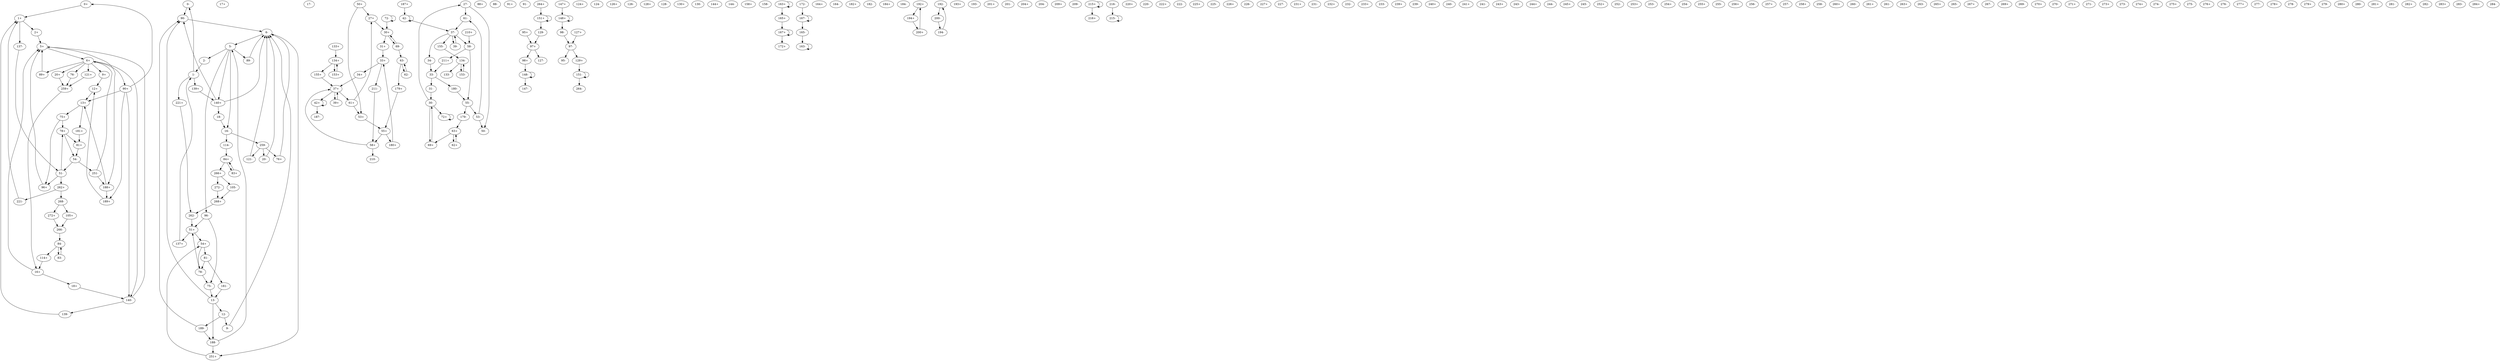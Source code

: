 digraph adj {
graph [k=21]
edge [d=-20]
"0+" [l=33 C=106]
"0-" [l=33 C=106]
"1+" [l=26 C=126]
"1-" [l=26 C=126]
"2+" [l=32 C=177]
"2-" [l=32 C=177]
"5+" [l=21 C=70]
"5-" [l=21 C=70]
"6+" [l=22 C=125]
"6-" [l=22 C=125]
"9+" [l=28 C=250]
"9-" [l=28 C=250]
"12+" [l=25 C=180]
"12-" [l=25 C=180]
"13+" [l=23 C=141]
"13-" [l=23 C=141]
"16+" [l=23 C=74]
"16-" [l=23 C=74]
"17+" [l=142 C=456]
"17-" [l=142 C=456]
"18+" [l=125 C=949]
"18-" [l=125 C=949]
"20+" [l=40 C=48]
"20-" [l=40 C=48]
"27+" [l=63 C=288]
"27-" [l=63 C=288]
"30+" [l=21 C=22]
"30-" [l=21 C=22]
"31+" [l=34 C=112]
"31-" [l=34 C=112]
"33+" [l=26 C=74]
"33-" [l=26 C=74]
"34+" [l=41 C=201]
"34-" [l=41 C=201]
"37+" [l=21 C=23]
"37-" [l=21 C=23]
"39+" [l=34 C=98]
"39-" [l=34 C=98]
"42+" [l=22 C=162]
"42-" [l=22 C=162]
"50+" [l=35 C=38]
"50-" [l=35 C=38]
"51+" [l=25 C=225]
"51-" [l=25 C=225]
"53+" [l=44 C=96]
"53-" [l=44 C=96]
"54+" [l=26 C=225]
"54-" [l=26 C=225]
"55+" [l=21 C=10]
"55-" [l=21 C=10]
"58+" [l=24 C=36]
"58-" [l=24 C=36]
"61+" [l=46 C=156]
"61-" [l=46 C=156]
"62+" [l=31 C=119]
"62-" [l=31 C=119]
"63+" [l=29 C=178]
"63-" [l=29 C=178]
"69+" [l=31 C=149]
"69-" [l=31 C=149]
"72+" [l=40 C=144]
"72-" [l=40 C=144]
"75+" [l=29 C=385]
"75-" [l=29 C=385]
"76+" [l=43 C=96]
"76-" [l=43 C=96]
"78+" [l=25 C=177]
"78-" [l=25 C=177]
"81+" [l=27 C=199]
"81-" [l=27 C=199]
"83+" [l=50 C=346]
"83-" [l=50 C=346]
"84+" [l=21 C=23]
"84-" [l=21 C=23]
"88+" [l=338 C=975]
"88-" [l=338 C=975]
"89+" [l=50 C=157]
"89-" [l=50 C=157]
"90+" [l=36 C=333]
"90-" [l=36 C=333]
"91+" [l=206 C=652]
"91-" [l=206 C=652]
"95+" [l=93 C=264]
"95-" [l=93 C=264]
"96+" [l=29 C=285]
"96-" [l=29 C=285]
"97+" [l=23 C=12]
"97-" [l=23 C=12]
"98+" [l=62 C=125]
"98-" [l=62 C=125]
"105+" [l=31 C=213]
"105-" [l=31 C=213]
"114+" [l=61 C=457]
"114-" [l=61 C=457]
"121+" [l=66 C=168]
"121-" [l=66 C=168]
"124+" [l=90 C=180]
"124-" [l=90 C=180]
"126+" [l=77 C=227]
"126-" [l=77 C=227]
"127+" [l=130 C=264]
"127-" [l=130 C=264]
"128+" [l=195 C=417]
"128-" [l=195 C=417]
"129+" [l=93 C=193]
"129-" [l=93 C=193]
"130+" [l=106 C=273]
"130-" [l=106 C=273]
"133+" [l=101 C=441]
"133-" [l=101 C=441]
"134+" [l=22 C=25]
"134-" [l=22 C=25]
"137+" [l=31 C=117]
"137-" [l=31 C=117]
"139+" [l=54 C=293]
"139-" [l=54 C=293]
"140+" [l=21 C=17]
"140-" [l=21 C=17]
"144+" [l=238 C=477]
"144-" [l=238 C=477]
"147+" [l=53 C=99]
"147-" [l=53 C=99]
"148+" [l=26 C=56]
"148-" [l=26 C=56]
"151+" [l=23 C=15]
"151-" [l=23 C=15]
"153+" [l=77 C=285]
"153-" [l=77 C=285]
"155+" [l=43 C=66]
"155-" [l=43 C=66]
"158+" [l=150 C=612]
"158-" [l=150 C=612]
"163+" [l=30 C=39]
"163-" [l=30 C=39]
"164+" [l=175 C=589]
"164-" [l=175 C=589]
"165+" [l=42 C=130]
"165-" [l=42 C=130]
"167+" [l=23 C=36]
"167-" [l=23 C=36]
"172+" [l=47 C=168]
"172-" [l=47 C=168]
"179+" [l=46 C=195]
"179-" [l=46 C=195]
"180+" [l=59 C=153]
"180-" [l=59 C=153]
"181+" [l=41 C=131]
"181-" [l=41 C=131]
"182+" [l=145 C=495]
"182-" [l=145 C=495]
"184+" [l=226 C=645]
"184-" [l=226 C=645]
"187+" [l=70 C=171]
"187-" [l=70 C=171]
"188+" [l=25 C=52]
"188-" [l=25 C=52]
"189+" [l=36 C=134]
"189-" [l=36 C=134]
"192+" [l=31 C=65]
"192-" [l=31 C=65]
"193+" [l=189 C=577]
"193-" [l=189 C=577]
"194+" [l=26 C=46]
"194-" [l=26 C=46]
"200+" [l=69 C=100]
"200-" [l=69 C=100]
"201+" [l=188 C=526]
"201-" [l=188 C=526]
"204+" [l=106 C=274]
"204-" [l=106 C=274]
"209+" [l=140 C=426]
"209-" [l=140 C=426]
"210+" [l=50 C=61]
"210-" [l=50 C=61]
"211+" [l=27 C=25]
"211-" [l=27 C=25]
"215+" [l=34 C=34]
"215-" [l=34 C=34]
"216+" [l=159 C=434]
"216-" [l=159 C=434]
"220+" [l=186 C=438]
"220-" [l=186 C=438]
"221+" [l=38 C=36]
"221-" [l=38 C=36]
"222+" [l=112 C=375]
"222-" [l=112 C=375]
"225+" [l=74 C=132]
"225-" [l=74 C=132]
"226+" [l=173 C=561]
"226-" [l=173 C=561]
"227+" [l=258 C=1381]
"227-" [l=258 C=1381]
"231+" [l=240 C=870]
"231-" [l=240 C=870]
"232+" [l=197 C=809]
"232-" [l=197 C=809]
"233+" [l=61 C=109]
"233-" [l=61 C=109]
"239+" [l=154 C=367]
"239-" [l=154 C=367]
"240+" [l=236 C=559]
"240-" [l=236 C=559]
"241+" [l=74 C=160]
"241-" [l=74 C=160]
"243+" [l=243 C=585]
"243-" [l=243 C=585]
"244+" [l=135 C=304]
"244-" [l=135 C=304]
"245+" [l=110 C=293]
"245-" [l=110 C=293]
"251+" [l=41 C=42]
"251-" [l=41 C=42]
"252+" [l=181 C=521]
"252-" [l=181 C=521]
"253+" [l=344 C=937]
"253-" [l=344 C=937]
"254+" [l=116 C=436]
"254-" [l=116 C=436]
"255+" [l=135 C=673]
"255-" [l=135 C=673]
"256+" [l=75 C=163]
"256-" [l=75 C=163]
"257+" [l=174 C=447]
"257-" [l=174 C=447]
"258+" [l=282 C=1288]
"258-" [l=282 C=1288]
"259+" [l=106 C=1185]
"259-" [l=106 C=1185]
"260+" [l=145 C=557]
"260-" [l=145 C=557]
"261+" [l=368 C=1423]
"261-" [l=368 C=1423]
"262+" [l=52 C=425]
"262-" [l=52 C=425]
"263+" [l=134 C=344]
"263-" [l=134 C=344]
"264+" [l=150 C=496]
"264-" [l=150 C=496]
"265+" [l=90 C=222]
"265-" [l=90 C=222]
"266+" [l=88 C=988]
"266-" [l=88 C=988]
"267+" [l=96 C=208]
"267-" [l=96 C=208]
"268+" [l=149 C=2459]
"268-" [l=149 C=2459]
"269+" [l=122 C=377]
"269-" [l=122 C=377]
"270+" [l=175 C=545]
"270-" [l=175 C=545]
"271+" [l=135 C=273]
"271-" [l=135 C=273]
"272+" [l=41 C=61]
"272-" [l=41 C=61]
"273+" [l=286 C=935]
"273-" [l=286 C=935]
"274+" [l=116 C=288]
"274-" [l=116 C=288]
"275+" [l=125 C=417]
"275-" [l=125 C=417]
"276+" [l=173 C=643]
"276-" [l=173 C=643]
"277+" [l=77 C=171]
"277-" [l=77 C=171]
"278+" [l=201 C=795]
"278-" [l=201 C=795]
"279+" [l=223 C=512]
"279-" [l=223 C=512]
"280+" [l=103 C=482]
"280-" [l=103 C=482]
"281+" [l=201 C=722]
"281-" [l=201 C=722]
"282+" [l=162 C=454]
"282-" [l=162 C=454]
"283+" [l=200 C=593]
"283-" [l=200 C=593]
"284+" [l=130 C=423]
"284-" [l=130 C=423]
"0+" -> "1+"
"0-" -> "90-" [d=-17]
"1+" -> "2+"
"1+" -> "137-"
"1-" -> "0-"
"1-" -> "139+" [d=-15]
"1-" -> "221+" [d=-15]
"2+" -> "5+" [d=-18]
"2-" -> "1-"
"5+" -> "6+"
"5+" -> "188+"
"5-" -> "89-"
"5-" -> "140+" [d=-13]
"5-" -> "2-" [d=-18]
"5-" -> "96-" [d=-18]
"5-" -> "16-" [d=-13]
"6+" -> "90+" [d=-19]
"6+" -> "9+" [d=-17]
"6+" -> "89+" [d=-17]
"6+" -> "76-" [d=-19]
"6+" -> "20+" [d=-16]
"6+" -> "121+" [d=-16]
"6+" -> "140-" [d=-14]
"6-" -> "5-"
"6-" -> "251+"
"9+" -> "12+" [d=-12]
"9-" -> "6-" [d=-17]
"12+" -> "13+"
"12-" -> "189-"
"12-" -> "9-" [d=-12]
"13+" -> "181+"
"13+" -> "75+" [d=-19]
"13-" -> "12-"
"13-" -> "188-" [d=-18]
"13-" -> "90-" [d=-13]
"16+" -> "18+"
"16+" -> "5+" [d=-13]
"16-" -> "114-"
"16-" -> "259-"
"18+" -> "140-"
"18-" -> "16-"
"20+" -> "259+" [d=-13]
"20-" -> "6-" [d=-16]
"27+" -> "30+" [d=-19]
"27-" -> "50-"
"27-" -> "61-"
"30+" -> "31+"
"30+" -> "69-"
"30-" -> "69+" [d=-10]
"30-" -> "27-" [d=-19]
"30-" -> "72+" [d=-10]
"31+" -> "33+"
"31-" -> "30-"
"33+" -> "34+"
"33+" -> "211-" [d=-13]
"33-" -> "31-"
"33-" -> "180-"
"34+" -> "37+" [d=-14]
"34-" -> "33-"
"37+" -> "61+" [d=-19]
"37+" -> "39+" [d=-16]
"37+" -> "42+" [d=-10]
"37-" -> "39-"
"37-" -> "155-"
"37-" -> "34-" [d=-14]
"37-" -> "58-" [d=-11]
"39+" -> "37+"
"39-" -> "37-" [d=-16]
"42+" -> "187-"
"42+" -> "42+" [d=-18]
"42-" -> "42-" [d=-18]
"42-" -> "37-" [d=-10]
"50+" -> "27+"
"50+" -> "53+"
"51+" -> "137+"
"51+" -> "54+" [d=-19]
"51-" -> "96+" [d=-17]
"51-" -> "78+" [d=-17]
"51-" -> "262+" [d=-17]
"53+" -> "55+"
"53-" -> "50-"
"53-" -> "61-"
"54+" -> "81-"
"54+" -> "78-" [d=-16]
"54-" -> "251-"
"54-" -> "51-" [d=-19]
"55+" -> "180+"
"55+" -> "58+" [d=-13]
"55-" -> "53-"
"55-" -> "179-"
"58+" -> "210-"
"58+" -> "37+" [d=-11]
"58-" -> "211+"
"58-" -> "55-" [d=-13]
"61+" -> "27+"
"61+" -> "53+"
"61-" -> "37-" [d=-19]
"62+" -> "63+"
"62-" -> "63-" [d=-17]
"63+" -> "62+" [d=-17]
"63+" -> "69+" [d=-14]
"63-" -> "62-"
"63-" -> "179+"
"69+" -> "30-"
"69-" -> "30+" [d=-10]
"69-" -> "63-" [d=-14]
"72+" -> "72+"
"72-" -> "72-"
"72-" -> "30+" [d=-10]
"75+" -> "78+" [d=-19]
"75+" -> "96+" [d=-19]
"75-" -> "13-" [d=-19]
"76+" -> "6-" [d=-19]
"76-" -> "259+" [d=-13]
"78+" -> "54-" [d=-16]
"78+" -> "81+" [d=-15]
"78-" -> "75-" [d=-19]
"78-" -> "51+" [d=-17]
"81+" -> "54-"
"81-" -> "181-"
"81-" -> "78-" [d=-15]
"83+" -> "84+"
"83-" -> "84-"
"84+" -> "83+"
"84+" -> "266+"
"84-" -> "83-"
"84-" -> "114+"
"89+" -> "5+"
"89-" -> "6-" [d=-17]
"90+" -> "0+" [d=-17]
"90+" -> "140-" [d=-12]
"90+" -> "189+" [d=-15]
"90+" -> "13+" [d=-13]
"90-" -> "6-" [d=-19]
"95+" -> "97+"
"96+" -> "5+" [d=-18]
"96-" -> "75-" [d=-19]
"96-" -> "51+" [d=-17]
"97+" -> "98+"
"97+" -> "127-"
"97-" -> "95-"
"97-" -> "129+"
"98+" -> "148-"
"98-" -> "97-"
"105+" -> "266-" [d=-12]
"105-" -> "268+" [d=-18]
"114+" -> "16+"
"114-" -> "84+"
"121+" -> "259+"
"121-" -> "6-" [d=-16]
"127+" -> "97-"
"129+" -> "151-"
"129-" -> "97+"
"133+" -> "134+"
"134+" -> "153+"
"134+" -> "155+"
"134-" -> "133-"
"134-" -> "153-"
"137+" -> "1-"
"137-" -> "51-"
"139+" -> "140+"
"139-" -> "1+" [d=-15]
"140+" -> "18-"
"140+" -> "90-" [d=-12]
"140+" -> "6-" [d=-14]
"140-" -> "139-"
"140-" -> "5+" [d=-13]
"147+" -> "148+"
"148+" -> "98-"
"148+" -> "148+" [d=-19]
"148-" -> "147-"
"148-" -> "148-" [d=-19]
"151+" -> "129-"
"151+" -> "151+" [d=-16]
"151-" -> "151-" [d=-16]
"151-" -> "264-"
"153+" -> "134+"
"153-" -> "134-"
"155+" -> "37+"
"155-" -> "134-"
"163+" -> "163+"
"163+" -> "165+"
"163-" -> "163-"
"165+" -> "167+" [d=-18]
"165-" -> "163-"
"167+" -> "167+" [d=-17]
"167+" -> "172+" [d=-10]
"167-" -> "165-" [d=-18]
"167-" -> "167-" [d=-17]
"172-" -> "167-" [d=-10]
"179+" -> "55+"
"179-" -> "63+"
"180+" -> "33+"
"180-" -> "55-"
"181+" -> "81+"
"181-" -> "13-"
"187+" -> "42-"
"188+" -> "189+"
"188+" -> "13+" [d=-18]
"188-" -> "5-"
"188-" -> "251+"
"189+" -> "12+"
"189-" -> "188-"
"189-" -> "90-" [d=-15]
"192+" -> "194+"
"192-" -> "200-" [d=-11]
"194+" -> "200+" [d=-15]
"194-" -> "192-"
"200+" -> "192+" [d=-11]
"200-" -> "194-" [d=-15]
"210+" -> "58-"
"211+" -> "33-" [d=-13]
"211-" -> "58+"
"215+" -> "215+"
"215+" -> "216+"
"215-" -> "215-"
"216-" -> "215-"
"221+" -> "262-"
"221-" -> "1+" [d=-15]
"251+" -> "54+"
"251-" -> "6+"
"251-" -> "188+"
"259+" -> "16+"
"259-" -> "121-"
"259-" -> "20-" [d=-13]
"259-" -> "76+" [d=-13]
"262+" -> "221-"
"262+" -> "268-"
"262-" -> "51+" [d=-17]
"264+" -> "151+"
"266+" -> "105-" [d=-12]
"266+" -> "272-"
"266-" -> "84-"
"268+" -> "262-"
"268-" -> "105+" [d=-18]
"268-" -> "272+"
"272+" -> "266-"
"272-" -> "268+"
}
